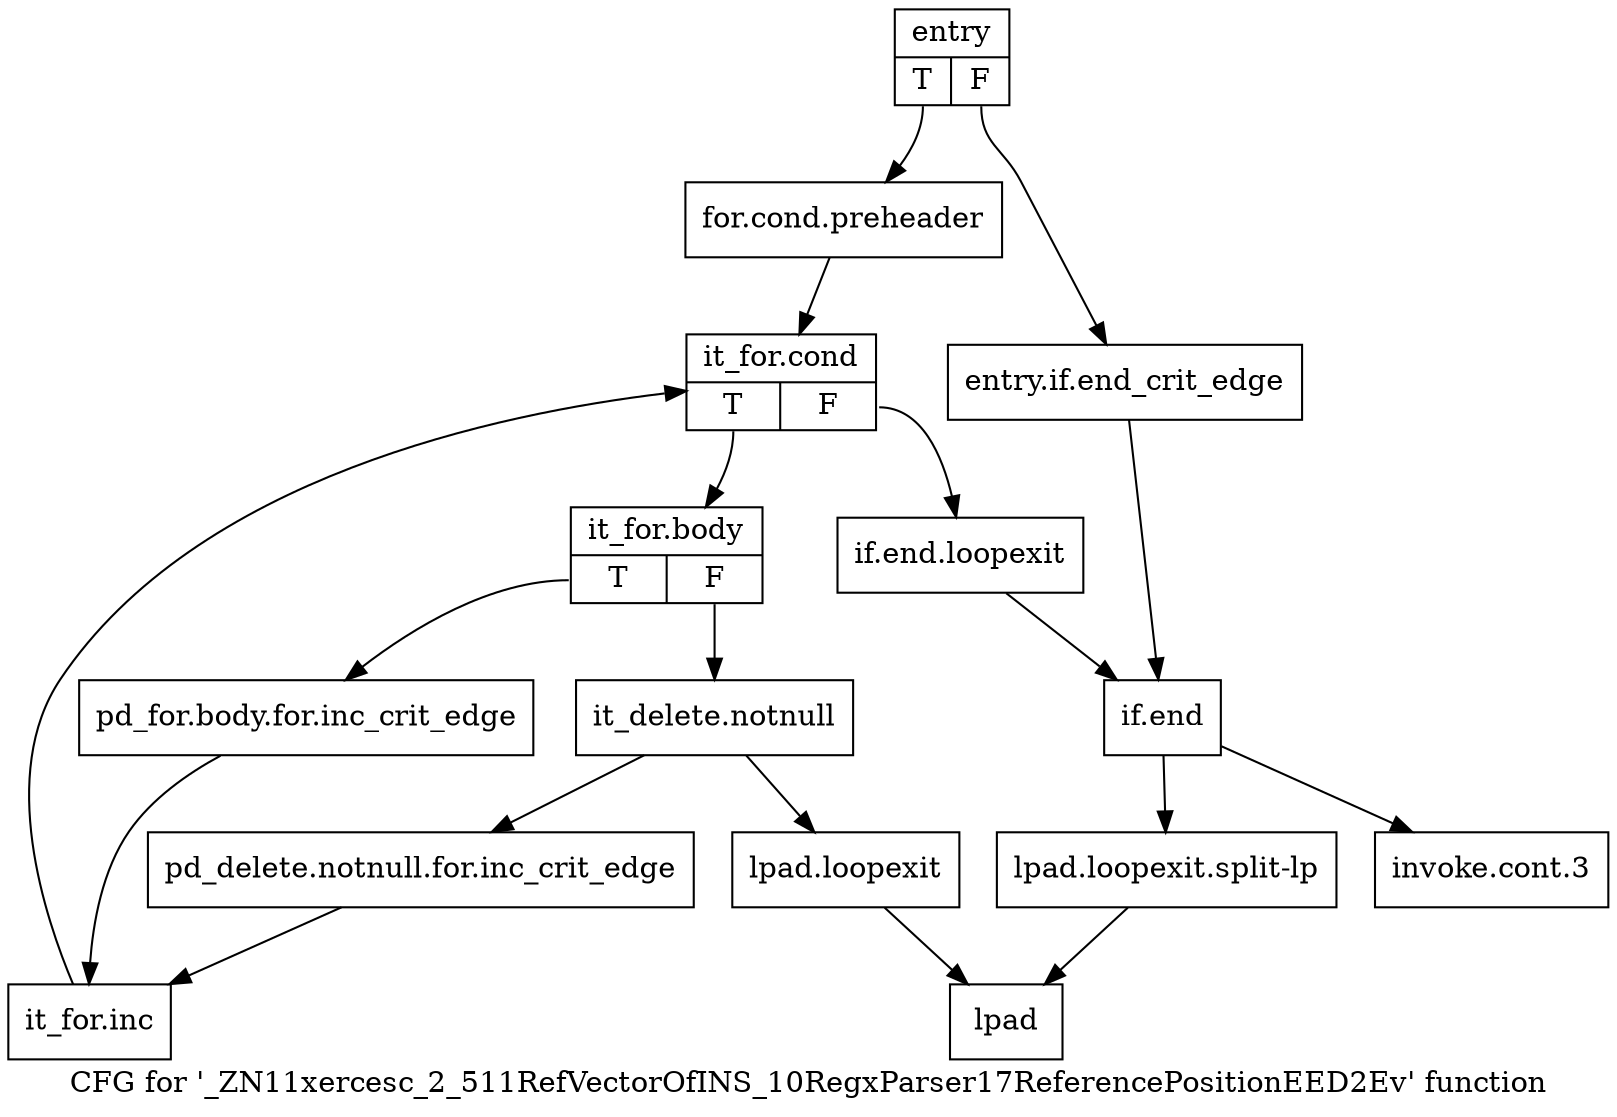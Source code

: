 digraph "CFG for '_ZN11xercesc_2_511RefVectorOfINS_10RegxParser17ReferencePositionEED2Ev' function" {
	label="CFG for '_ZN11xercesc_2_511RefVectorOfINS_10RegxParser17ReferencePositionEED2Ev' function";

	Node0x4091ec0 [shape=record,label="{entry|{<s0>T|<s1>F}}"];
	Node0x4091ec0:s0 -> Node0x40923b0;
	Node0x4091ec0:s1 -> Node0x4092360;
	Node0x4092360 [shape=record,label="{entry.if.end_crit_edge}"];
	Node0x4092360 -> Node0x4092720;
	Node0x40923b0 [shape=record,label="{for.cond.preheader}"];
	Node0x40923b0 -> Node0x4092400;
	Node0x4092400 [shape=record,label="{it_for.cond|{<s0>T|<s1>F}}"];
	Node0x4092400:s0 -> Node0x4092450;
	Node0x4092400:s1 -> Node0x40926d0;
	Node0x4092450 [shape=record,label="{it_for.body|{<s0>T|<s1>F}}"];
	Node0x4092450:s0 -> Node0x40924a0;
	Node0x4092450:s1 -> Node0x40924f0;
	Node0x40924a0 [shape=record,label="{pd_for.body.for.inc_crit_edge}"];
	Node0x40924a0 -> Node0x4092590;
	Node0x40924f0 [shape=record,label="{it_delete.notnull}"];
	Node0x40924f0 -> Node0x4092540;
	Node0x40924f0 -> Node0x40925e0;
	Node0x4092540 [shape=record,label="{pd_delete.notnull.for.inc_crit_edge}"];
	Node0x4092540 -> Node0x4092590;
	Node0x4092590 [shape=record,label="{it_for.inc}"];
	Node0x4092590 -> Node0x4092400;
	Node0x40925e0 [shape=record,label="{lpad.loopexit}"];
	Node0x40925e0 -> Node0x4092680;
	Node0x4092630 [shape=record,label="{lpad.loopexit.split-lp}"];
	Node0x4092630 -> Node0x4092680;
	Node0x4092680 [shape=record,label="{lpad}"];
	Node0x40926d0 [shape=record,label="{if.end.loopexit}"];
	Node0x40926d0 -> Node0x4092720;
	Node0x4092720 [shape=record,label="{if.end}"];
	Node0x4092720 -> Node0x4092770;
	Node0x4092720 -> Node0x4092630;
	Node0x4092770 [shape=record,label="{invoke.cont.3}"];
}
